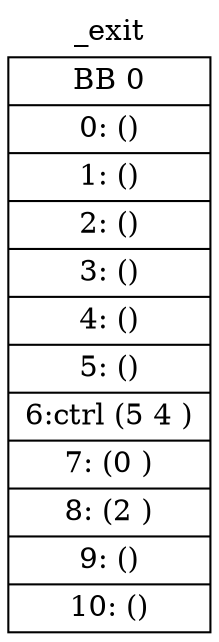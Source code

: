 digraph GB{
rankdir="LR"
labelloc="t";
label="_exit";
bb4248976x0 [label=" <begin> BB 0| <0>0: ()| <1>1: ()| <2>2: ()| <3>3: ()| <4>4: ()| <5>5: ()| <6>6:ctrl (5 4 )| <7>7: (0 )| <8>8: (2 )| <9>9: ()| <10>10: ()" shape="record"]
}
